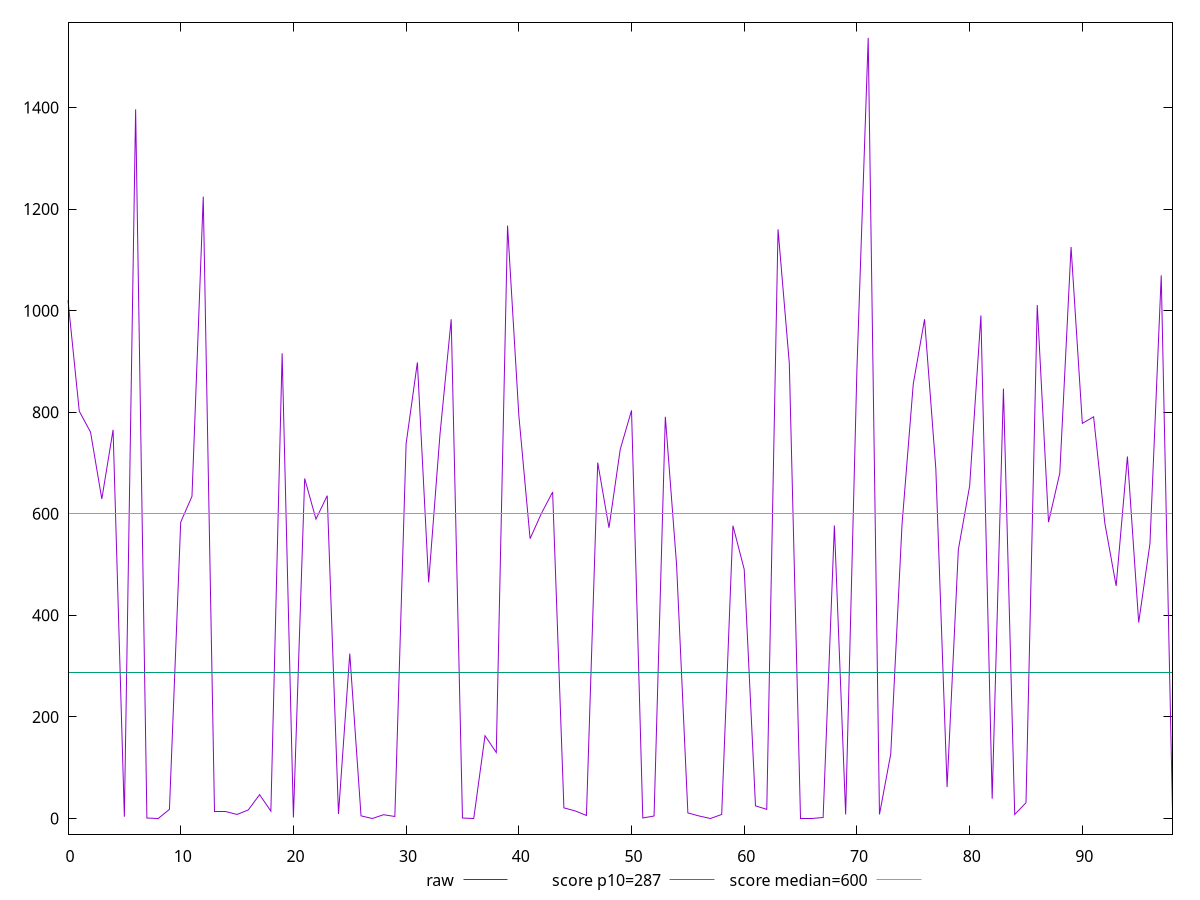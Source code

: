 reset

$raw <<EOF
0 1020.5
1 802
2 760.8025000000007
3 629.1679999999997
4 765.3435
5 3.5
6 1396.4030000000005
7 0.9999999999998863
8 0
9 18
10 583.5
11 634.3825
12 1224.5
13 14
14 14
15 8
16 17
17 46.999999999999886
18 14.5
19 916
20 1.9999999999998863
21 669.4585000000002
22 589.5
23 635.7059999999983
24 9
25 324.7359999999999
26 5.238499999999931
27 0
28 7.5
29 4
30 738
31 898
32 465
33 755
34 983
35 1
36 0
37 163
38 130
39 1167.5
40 794.2105
41 551
42 600.5
43 642.9259999999994
44 21
45 15
46 6
47 700.770999999997
48 572.5
49 726.9999999999999
50 803.5
51 0.9999999999997726
52 5
53 791
54 498.99999999999955
55 11
56 5
57 0
58 8
59 576.5
60 490.5
61 25
62 18
63 1160
64 896.4929999999977
65 0
66 0
67 2.0000000000002274
68 577
69 7.999999999999773
70 885
71 1537
72 8
73 127
74 578.5
75 855.7209999999995
76 983
77 689
78 62
79 529.5
80 654.5
81 990.5
82 39
83 846.5
84 8
85 31
86 1011
87 583.5
88 679.9639999999999
89 1125.3280000000013
90 778
91 791
92 581
93 458
94 712.8539999999994
95 386
96 541.2870000000003
97 1069.5
98 15
EOF

set key outside below
set xrange [0:98]
set yrange [-30.740000000000002:1567.74]
set trange [-30.740000000000002:1567.74]
set terminal svg size 640, 500 enhanced background rgb 'white'
set output "reports/report_00027_2021-02-24T12-40-31.850Z/total-blocking-time/samples/card/raw/values.svg"

plot $raw title "raw" with line, \
     287 title "score p10=287", \
     600 title "score median=600"

reset

